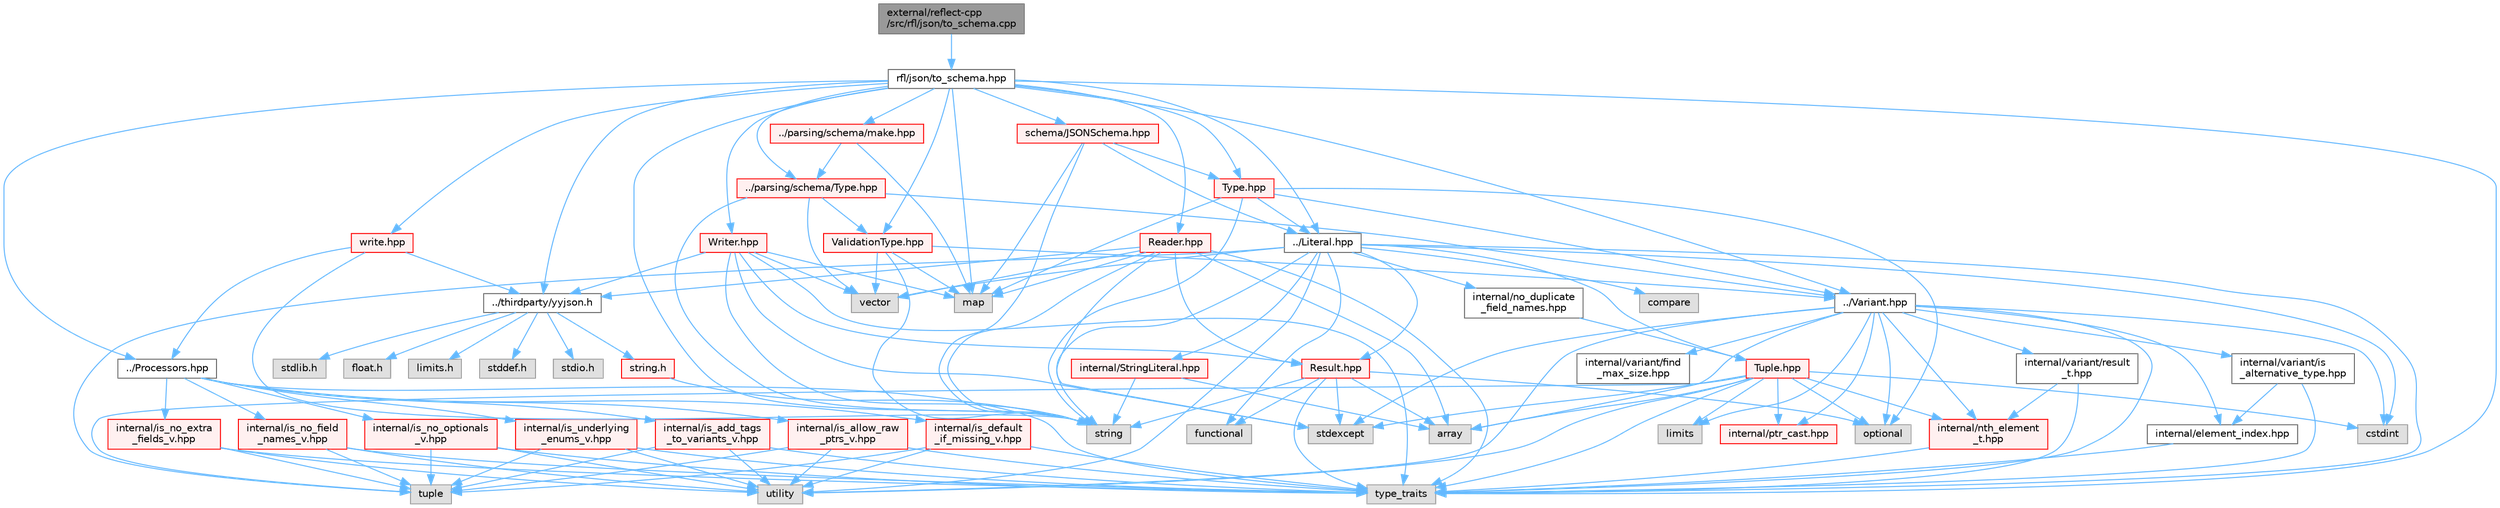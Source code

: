 digraph "external/reflect-cpp/src/rfl/json/to_schema.cpp"
{
 // LATEX_PDF_SIZE
  bgcolor="transparent";
  edge [fontname=Helvetica,fontsize=10,labelfontname=Helvetica,labelfontsize=10];
  node [fontname=Helvetica,fontsize=10,shape=box,height=0.2,width=0.4];
  Node1 [id="Node000001",label="external/reflect-cpp\l/src/rfl/json/to_schema.cpp",height=0.2,width=0.4,color="gray40", fillcolor="grey60", style="filled", fontcolor="black",tooltip=" "];
  Node1 -> Node2 [id="edge1_Node000001_Node000002",color="steelblue1",style="solid",tooltip=" "];
  Node2 [id="Node000002",label="rfl/json/to_schema.hpp",height=0.2,width=0.4,color="grey40", fillcolor="white", style="filled",URL="$json_2to__schema_8hpp.html",tooltip=" "];
  Node2 -> Node3 [id="edge2_Node000002_Node000003",color="steelblue1",style="solid",tooltip=" "];
  Node3 [id="Node000003",label="../thirdparty/yyjson.h",height=0.2,width=0.4,color="grey40", fillcolor="white", style="filled",URL="$yyjson_8h.html",tooltip=" "];
  Node3 -> Node4 [id="edge3_Node000003_Node000004",color="steelblue1",style="solid",tooltip=" "];
  Node4 [id="Node000004",label="float.h",height=0.2,width=0.4,color="grey60", fillcolor="#E0E0E0", style="filled",tooltip=" "];
  Node3 -> Node5 [id="edge4_Node000003_Node000005",color="steelblue1",style="solid",tooltip=" "];
  Node5 [id="Node000005",label="limits.h",height=0.2,width=0.4,color="grey60", fillcolor="#E0E0E0", style="filled",tooltip=" "];
  Node3 -> Node6 [id="edge5_Node000003_Node000006",color="steelblue1",style="solid",tooltip=" "];
  Node6 [id="Node000006",label="stddef.h",height=0.2,width=0.4,color="grey60", fillcolor="#E0E0E0", style="filled",tooltip=" "];
  Node3 -> Node7 [id="edge6_Node000003_Node000007",color="steelblue1",style="solid",tooltip=" "];
  Node7 [id="Node000007",label="stdio.h",height=0.2,width=0.4,color="grey60", fillcolor="#E0E0E0", style="filled",tooltip=" "];
  Node3 -> Node8 [id="edge7_Node000003_Node000008",color="steelblue1",style="solid",tooltip=" "];
  Node8 [id="Node000008",label="stdlib.h",height=0.2,width=0.4,color="grey60", fillcolor="#E0E0E0", style="filled",tooltip=" "];
  Node3 -> Node9 [id="edge8_Node000003_Node000009",color="steelblue1",style="solid",tooltip=" "];
  Node9 [id="Node000009",label="string.h",height=0.2,width=0.4,color="red", fillcolor="#FFF0F0", style="filled",URL="$string_8h.html",tooltip=" "];
  Node9 -> Node10 [id="edge9_Node000009_Node000010",color="steelblue1",style="solid",tooltip=" "];
  Node10 [id="Node000010",label="string",height=0.2,width=0.4,color="grey60", fillcolor="#E0E0E0", style="filled",tooltip=" "];
  Node2 -> Node154 [id="edge10_Node000002_Node000154",color="steelblue1",style="solid",tooltip=" "];
  Node154 [id="Node000154",label="map",height=0.2,width=0.4,color="grey60", fillcolor="#E0E0E0", style="filled",tooltip=" "];
  Node2 -> Node10 [id="edge11_Node000002_Node000010",color="steelblue1",style="solid",tooltip=" "];
  Node2 -> Node65 [id="edge12_Node000002_Node000065",color="steelblue1",style="solid",tooltip=" "];
  Node65 [id="Node000065",label="type_traits",height=0.2,width=0.4,color="grey60", fillcolor="#E0E0E0", style="filled",tooltip=" "];
  Node2 -> Node155 [id="edge13_Node000002_Node000155",color="steelblue1",style="solid",tooltip=" "];
  Node155 [id="Node000155",label="../Literal.hpp",height=0.2,width=0.4,color="grey40", fillcolor="white", style="filled",URL="$_literal_8hpp.html",tooltip=" "];
  Node155 -> Node156 [id="edge14_Node000155_Node000156",color="steelblue1",style="solid",tooltip=" "];
  Node156 [id="Node000156",label="compare",height=0.2,width=0.4,color="grey60", fillcolor="#E0E0E0", style="filled",tooltip=" "];
  Node155 -> Node14 [id="edge15_Node000155_Node000014",color="steelblue1",style="solid",tooltip=" "];
  Node14 [id="Node000014",label="cstdint",height=0.2,width=0.4,color="grey60", fillcolor="#E0E0E0", style="filled",tooltip=" "];
  Node155 -> Node157 [id="edge16_Node000155_Node000157",color="steelblue1",style="solid",tooltip=" "];
  Node157 [id="Node000157",label="functional",height=0.2,width=0.4,color="grey60", fillcolor="#E0E0E0", style="filled",tooltip=" "];
  Node155 -> Node10 [id="edge17_Node000155_Node000010",color="steelblue1",style="solid",tooltip=" "];
  Node155 -> Node158 [id="edge18_Node000155_Node000158",color="steelblue1",style="solid",tooltip=" "];
  Node158 [id="Node000158",label="tuple",height=0.2,width=0.4,color="grey60", fillcolor="#E0E0E0", style="filled",tooltip=" "];
  Node155 -> Node65 [id="edge19_Node000155_Node000065",color="steelblue1",style="solid",tooltip=" "];
  Node155 -> Node61 [id="edge20_Node000155_Node000061",color="steelblue1",style="solid",tooltip=" "];
  Node61 [id="Node000061",label="utility",height=0.2,width=0.4,color="grey60", fillcolor="#E0E0E0", style="filled",tooltip=" "];
  Node155 -> Node159 [id="edge21_Node000155_Node000159",color="steelblue1",style="solid",tooltip=" "];
  Node159 [id="Node000159",label="vector",height=0.2,width=0.4,color="grey60", fillcolor="#E0E0E0", style="filled",tooltip=" "];
  Node155 -> Node160 [id="edge22_Node000155_Node000160",color="steelblue1",style="solid",tooltip=" "];
  Node160 [id="Node000160",label="Result.hpp",height=0.2,width=0.4,color="red", fillcolor="#FFF0F0", style="filled",URL="$_result_8hpp.html",tooltip=" "];
  Node160 -> Node151 [id="edge23_Node000160_Node000151",color="steelblue1",style="solid",tooltip=" "];
  Node151 [id="Node000151",label="array",height=0.2,width=0.4,color="grey60", fillcolor="#E0E0E0", style="filled",tooltip=" "];
  Node160 -> Node157 [id="edge24_Node000160_Node000157",color="steelblue1",style="solid",tooltip=" "];
  Node160 -> Node163 [id="edge25_Node000160_Node000163",color="steelblue1",style="solid",tooltip=" "];
  Node163 [id="Node000163",label="optional",height=0.2,width=0.4,color="grey60", fillcolor="#E0E0E0", style="filled",tooltip=" "];
  Node160 -> Node164 [id="edge26_Node000160_Node000164",color="steelblue1",style="solid",tooltip=" "];
  Node164 [id="Node000164",label="stdexcept",height=0.2,width=0.4,color="grey60", fillcolor="#E0E0E0", style="filled",tooltip=" "];
  Node160 -> Node10 [id="edge27_Node000160_Node000010",color="steelblue1",style="solid",tooltip=" "];
  Node160 -> Node65 [id="edge28_Node000160_Node000065",color="steelblue1",style="solid",tooltip=" "];
  Node155 -> Node165 [id="edge29_Node000155_Node000165",color="steelblue1",style="solid",tooltip=" "];
  Node165 [id="Node000165",label="Tuple.hpp",height=0.2,width=0.4,color="red", fillcolor="#FFF0F0", style="filled",URL="$_tuple_8hpp.html",tooltip=" "];
  Node165 -> Node151 [id="edge30_Node000165_Node000151",color="steelblue1",style="solid",tooltip=" "];
  Node165 -> Node14 [id="edge31_Node000165_Node000014",color="steelblue1",style="solid",tooltip=" "];
  Node165 -> Node167 [id="edge32_Node000165_Node000167",color="steelblue1",style="solid",tooltip=" "];
  Node167 [id="Node000167",label="limits",height=0.2,width=0.4,color="grey60", fillcolor="#E0E0E0", style="filled",tooltip=" "];
  Node165 -> Node163 [id="edge33_Node000165_Node000163",color="steelblue1",style="solid",tooltip=" "];
  Node165 -> Node164 [id="edge34_Node000165_Node000164",color="steelblue1",style="solid",tooltip=" "];
  Node165 -> Node158 [id="edge35_Node000165_Node000158",color="steelblue1",style="solid",tooltip=" "];
  Node165 -> Node65 [id="edge36_Node000165_Node000065",color="steelblue1",style="solid",tooltip=" "];
  Node165 -> Node61 [id="edge37_Node000165_Node000061",color="steelblue1",style="solid",tooltip=" "];
  Node165 -> Node168 [id="edge38_Node000165_Node000168",color="steelblue1",style="solid",tooltip=" "];
  Node168 [id="Node000168",label="internal/nth_element\l_t.hpp",height=0.2,width=0.4,color="red", fillcolor="#FFF0F0", style="filled",URL="$nth__element__t_8hpp.html",tooltip=" "];
  Node168 -> Node65 [id="edge39_Node000168_Node000065",color="steelblue1",style="solid",tooltip=" "];
  Node165 -> Node170 [id="edge40_Node000165_Node000170",color="steelblue1",style="solid",tooltip=" "];
  Node170 [id="Node000170",label="internal/ptr_cast.hpp",height=0.2,width=0.4,color="red", fillcolor="#FFF0F0", style="filled",URL="$ptr__cast_8hpp.html",tooltip=" "];
  Node155 -> Node172 [id="edge41_Node000155_Node000172",color="steelblue1",style="solid",tooltip=" "];
  Node172 [id="Node000172",label="internal/StringLiteral.hpp",height=0.2,width=0.4,color="red", fillcolor="#FFF0F0", style="filled",URL="$_string_literal_8hpp.html",tooltip=" "];
  Node172 -> Node151 [id="edge42_Node000172_Node000151",color="steelblue1",style="solid",tooltip=" "];
  Node172 -> Node10 [id="edge43_Node000172_Node000010",color="steelblue1",style="solid",tooltip=" "];
  Node155 -> Node173 [id="edge44_Node000155_Node000173",color="steelblue1",style="solid",tooltip=" "];
  Node173 [id="Node000173",label="internal/no_duplicate\l_field_names.hpp",height=0.2,width=0.4,color="grey40", fillcolor="white", style="filled",URL="$no__duplicate__field__names_8hpp.html",tooltip=" "];
  Node173 -> Node165 [id="edge45_Node000173_Node000165",color="steelblue1",style="solid",tooltip=" "];
  Node2 -> Node174 [id="edge46_Node000002_Node000174",color="steelblue1",style="solid",tooltip=" "];
  Node174 [id="Node000174",label="../Processors.hpp",height=0.2,width=0.4,color="grey40", fillcolor="white", style="filled",URL="$_processors_8hpp.html",tooltip=" "];
  Node174 -> Node65 [id="edge47_Node000174_Node000065",color="steelblue1",style="solid",tooltip=" "];
  Node174 -> Node175 [id="edge48_Node000174_Node000175",color="steelblue1",style="solid",tooltip=" "];
  Node175 [id="Node000175",label="internal/is_add_tags\l_to_variants_v.hpp",height=0.2,width=0.4,color="red", fillcolor="#FFF0F0", style="filled",URL="$is__add__tags__to__variants__v_8hpp.html",tooltip=" "];
  Node175 -> Node158 [id="edge49_Node000175_Node000158",color="steelblue1",style="solid",tooltip=" "];
  Node175 -> Node65 [id="edge50_Node000175_Node000065",color="steelblue1",style="solid",tooltip=" "];
  Node175 -> Node61 [id="edge51_Node000175_Node000061",color="steelblue1",style="solid",tooltip=" "];
  Node174 -> Node177 [id="edge52_Node000174_Node000177",color="steelblue1",style="solid",tooltip=" "];
  Node177 [id="Node000177",label="internal/is_allow_raw\l_ptrs_v.hpp",height=0.2,width=0.4,color="red", fillcolor="#FFF0F0", style="filled",URL="$is__allow__raw__ptrs__v_8hpp.html",tooltip=" "];
  Node177 -> Node158 [id="edge53_Node000177_Node000158",color="steelblue1",style="solid",tooltip=" "];
  Node177 -> Node65 [id="edge54_Node000177_Node000065",color="steelblue1",style="solid",tooltip=" "];
  Node177 -> Node61 [id="edge55_Node000177_Node000061",color="steelblue1",style="solid",tooltip=" "];
  Node174 -> Node179 [id="edge56_Node000174_Node000179",color="steelblue1",style="solid",tooltip=" "];
  Node179 [id="Node000179",label="internal/is_default\l_if_missing_v.hpp",height=0.2,width=0.4,color="red", fillcolor="#FFF0F0", style="filled",URL="$is__default__if__missing__v_8hpp.html",tooltip=" "];
  Node179 -> Node158 [id="edge57_Node000179_Node000158",color="steelblue1",style="solid",tooltip=" "];
  Node179 -> Node65 [id="edge58_Node000179_Node000065",color="steelblue1",style="solid",tooltip=" "];
  Node179 -> Node61 [id="edge59_Node000179_Node000061",color="steelblue1",style="solid",tooltip=" "];
  Node174 -> Node181 [id="edge60_Node000174_Node000181",color="steelblue1",style="solid",tooltip=" "];
  Node181 [id="Node000181",label="internal/is_no_extra\l_fields_v.hpp",height=0.2,width=0.4,color="red", fillcolor="#FFF0F0", style="filled",URL="$is__no__extra__fields__v_8hpp.html",tooltip=" "];
  Node181 -> Node158 [id="edge61_Node000181_Node000158",color="steelblue1",style="solid",tooltip=" "];
  Node181 -> Node65 [id="edge62_Node000181_Node000065",color="steelblue1",style="solid",tooltip=" "];
  Node181 -> Node61 [id="edge63_Node000181_Node000061",color="steelblue1",style="solid",tooltip=" "];
  Node174 -> Node183 [id="edge64_Node000174_Node000183",color="steelblue1",style="solid",tooltip=" "];
  Node183 [id="Node000183",label="internal/is_no_field\l_names_v.hpp",height=0.2,width=0.4,color="red", fillcolor="#FFF0F0", style="filled",URL="$is__no__field__names__v_8hpp.html",tooltip=" "];
  Node183 -> Node158 [id="edge65_Node000183_Node000158",color="steelblue1",style="solid",tooltip=" "];
  Node183 -> Node65 [id="edge66_Node000183_Node000065",color="steelblue1",style="solid",tooltip=" "];
  Node183 -> Node61 [id="edge67_Node000183_Node000061",color="steelblue1",style="solid",tooltip=" "];
  Node174 -> Node185 [id="edge68_Node000174_Node000185",color="steelblue1",style="solid",tooltip=" "];
  Node185 [id="Node000185",label="internal/is_no_optionals\l_v.hpp",height=0.2,width=0.4,color="red", fillcolor="#FFF0F0", style="filled",URL="$is__no__optionals__v_8hpp.html",tooltip=" "];
  Node185 -> Node158 [id="edge69_Node000185_Node000158",color="steelblue1",style="solid",tooltip=" "];
  Node185 -> Node65 [id="edge70_Node000185_Node000065",color="steelblue1",style="solid",tooltip=" "];
  Node185 -> Node61 [id="edge71_Node000185_Node000061",color="steelblue1",style="solid",tooltip=" "];
  Node174 -> Node187 [id="edge72_Node000174_Node000187",color="steelblue1",style="solid",tooltip=" "];
  Node187 [id="Node000187",label="internal/is_underlying\l_enums_v.hpp",height=0.2,width=0.4,color="red", fillcolor="#FFF0F0", style="filled",URL="$is__underlying__enums__v_8hpp.html",tooltip=" "];
  Node187 -> Node158 [id="edge73_Node000187_Node000158",color="steelblue1",style="solid",tooltip=" "];
  Node187 -> Node65 [id="edge74_Node000187_Node000065",color="steelblue1",style="solid",tooltip=" "];
  Node187 -> Node61 [id="edge75_Node000187_Node000061",color="steelblue1",style="solid",tooltip=" "];
  Node2 -> Node189 [id="edge76_Node000002_Node000189",color="steelblue1",style="solid",tooltip=" "];
  Node189 [id="Node000189",label="../Variant.hpp",height=0.2,width=0.4,color="grey40", fillcolor="white", style="filled",URL="$_variant_8hpp.html",tooltip=" "];
  Node189 -> Node151 [id="edge77_Node000189_Node000151",color="steelblue1",style="solid",tooltip=" "];
  Node189 -> Node14 [id="edge78_Node000189_Node000014",color="steelblue1",style="solid",tooltip=" "];
  Node189 -> Node167 [id="edge79_Node000189_Node000167",color="steelblue1",style="solid",tooltip=" "];
  Node189 -> Node163 [id="edge80_Node000189_Node000163",color="steelblue1",style="solid",tooltip=" "];
  Node189 -> Node164 [id="edge81_Node000189_Node000164",color="steelblue1",style="solid",tooltip=" "];
  Node189 -> Node65 [id="edge82_Node000189_Node000065",color="steelblue1",style="solid",tooltip=" "];
  Node189 -> Node61 [id="edge83_Node000189_Node000061",color="steelblue1",style="solid",tooltip=" "];
  Node189 -> Node190 [id="edge84_Node000189_Node000190",color="steelblue1",style="solid",tooltip=" "];
  Node190 [id="Node000190",label="internal/element_index.hpp",height=0.2,width=0.4,color="grey40", fillcolor="white", style="filled",URL="$element__index_8hpp.html",tooltip=" "];
  Node190 -> Node65 [id="edge85_Node000190_Node000065",color="steelblue1",style="solid",tooltip=" "];
  Node189 -> Node168 [id="edge86_Node000189_Node000168",color="steelblue1",style="solid",tooltip=" "];
  Node189 -> Node191 [id="edge87_Node000189_Node000191",color="steelblue1",style="solid",tooltip=" "];
  Node191 [id="Node000191",label="internal/variant/find\l_max_size.hpp",height=0.2,width=0.4,color="grey40", fillcolor="white", style="filled",URL="$find__max__size_8hpp.html",tooltip=" "];
  Node189 -> Node192 [id="edge88_Node000189_Node000192",color="steelblue1",style="solid",tooltip=" "];
  Node192 [id="Node000192",label="internal/variant/is\l_alternative_type.hpp",height=0.2,width=0.4,color="grey40", fillcolor="white", style="filled",URL="$is__alternative__type_8hpp.html",tooltip=" "];
  Node192 -> Node65 [id="edge89_Node000192_Node000065",color="steelblue1",style="solid",tooltip=" "];
  Node192 -> Node190 [id="edge90_Node000192_Node000190",color="steelblue1",style="solid",tooltip=" "];
  Node189 -> Node193 [id="edge91_Node000189_Node000193",color="steelblue1",style="solid",tooltip=" "];
  Node193 [id="Node000193",label="internal/variant/result\l_t.hpp",height=0.2,width=0.4,color="grey40", fillcolor="white", style="filled",URL="$result__t_8hpp.html",tooltip=" "];
  Node193 -> Node65 [id="edge92_Node000193_Node000065",color="steelblue1",style="solid",tooltip=" "];
  Node193 -> Node168 [id="edge93_Node000193_Node000168",color="steelblue1",style="solid",tooltip=" "];
  Node189 -> Node170 [id="edge94_Node000189_Node000170",color="steelblue1",style="solid",tooltip=" "];
  Node2 -> Node194 [id="edge95_Node000002_Node000194",color="steelblue1",style="solid",tooltip=" "];
  Node194 [id="Node000194",label="../parsing/schema/Type.hpp",height=0.2,width=0.4,color="red", fillcolor="#FFF0F0", style="filled",URL="$parsing_2schema_2_type_8hpp.html",tooltip=" "];
  Node194 -> Node10 [id="edge96_Node000194_Node000010",color="steelblue1",style="solid",tooltip=" "];
  Node194 -> Node159 [id="edge97_Node000194_Node000159",color="steelblue1",style="solid",tooltip=" "];
  Node194 -> Node189 [id="edge98_Node000194_Node000189",color="steelblue1",style="solid",tooltip=" "];
  Node194 -> Node197 [id="edge99_Node000194_Node000197",color="steelblue1",style="solid",tooltip=" "];
  Node197 [id="Node000197",label="ValidationType.hpp",height=0.2,width=0.4,color="red", fillcolor="#FFF0F0", style="filled",URL="$_validation_type_8hpp.html",tooltip=" "];
  Node197 -> Node154 [id="edge100_Node000197_Node000154",color="steelblue1",style="solid",tooltip=" "];
  Node197 -> Node10 [id="edge101_Node000197_Node000010",color="steelblue1",style="solid",tooltip=" "];
  Node197 -> Node159 [id="edge102_Node000197_Node000159",color="steelblue1",style="solid",tooltip=" "];
  Node197 -> Node189 [id="edge103_Node000197_Node000189",color="steelblue1",style="solid",tooltip=" "];
  Node2 -> Node197 [id="edge104_Node000002_Node000197",color="steelblue1",style="solid",tooltip=" "];
  Node2 -> Node198 [id="edge105_Node000002_Node000198",color="steelblue1",style="solid",tooltip=" "];
  Node198 [id="Node000198",label="../parsing/schema/make.hpp",height=0.2,width=0.4,color="red", fillcolor="#FFF0F0", style="filled",URL="$make_8hpp.html",tooltip=" "];
  Node198 -> Node154 [id="edge106_Node000198_Node000154",color="steelblue1",style="solid",tooltip=" "];
  Node198 -> Node194 [id="edge107_Node000198_Node000194",color="steelblue1",style="solid",tooltip=" "];
  Node2 -> Node387 [id="edge108_Node000002_Node000387",color="steelblue1",style="solid",tooltip=" "];
  Node387 [id="Node000387",label="Reader.hpp",height=0.2,width=0.4,color="red", fillcolor="#FFF0F0", style="filled",URL="$json_2_reader_8hpp.html",tooltip=" "];
  Node387 -> Node3 [id="edge109_Node000387_Node000003",color="steelblue1",style="solid",tooltip=" "];
  Node387 -> Node151 [id="edge110_Node000387_Node000151",color="steelblue1",style="solid",tooltip=" "];
  Node387 -> Node154 [id="edge111_Node000387_Node000154",color="steelblue1",style="solid",tooltip=" "];
  Node387 -> Node164 [id="edge112_Node000387_Node000164",color="steelblue1",style="solid",tooltip=" "];
  Node387 -> Node10 [id="edge113_Node000387_Node000010",color="steelblue1",style="solid",tooltip=" "];
  Node387 -> Node65 [id="edge114_Node000387_Node000065",color="steelblue1",style="solid",tooltip=" "];
  Node387 -> Node159 [id="edge115_Node000387_Node000159",color="steelblue1",style="solid",tooltip=" "];
  Node387 -> Node160 [id="edge116_Node000387_Node000160",color="steelblue1",style="solid",tooltip=" "];
  Node2 -> Node389 [id="edge117_Node000002_Node000389",color="steelblue1",style="solid",tooltip=" "];
  Node389 [id="Node000389",label="Writer.hpp",height=0.2,width=0.4,color="red", fillcolor="#FFF0F0", style="filled",URL="$json_2_writer_8hpp.html",tooltip=" "];
  Node389 -> Node3 [id="edge118_Node000389_Node000003",color="steelblue1",style="solid",tooltip=" "];
  Node389 -> Node154 [id="edge119_Node000389_Node000154",color="steelblue1",style="solid",tooltip=" "];
  Node389 -> Node164 [id="edge120_Node000389_Node000164",color="steelblue1",style="solid",tooltip=" "];
  Node389 -> Node10 [id="edge121_Node000389_Node000010",color="steelblue1",style="solid",tooltip=" "];
  Node389 -> Node65 [id="edge122_Node000389_Node000065",color="steelblue1",style="solid",tooltip=" "];
  Node389 -> Node159 [id="edge123_Node000389_Node000159",color="steelblue1",style="solid",tooltip=" "];
  Node389 -> Node160 [id="edge124_Node000389_Node000160",color="steelblue1",style="solid",tooltip=" "];
  Node2 -> Node390 [id="edge125_Node000002_Node000390",color="steelblue1",style="solid",tooltip=" "];
  Node390 [id="Node000390",label="schema/JSONSchema.hpp",height=0.2,width=0.4,color="red", fillcolor="#FFF0F0", style="filled",URL="$_j_s_o_n_schema_8hpp.html",tooltip=" "];
  Node390 -> Node154 [id="edge126_Node000390_Node000154",color="steelblue1",style="solid",tooltip=" "];
  Node390 -> Node10 [id="edge127_Node000390_Node000010",color="steelblue1",style="solid",tooltip=" "];
  Node390 -> Node155 [id="edge128_Node000390_Node000155",color="steelblue1",style="solid",tooltip=" "];
  Node390 -> Node391 [id="edge129_Node000390_Node000391",color="steelblue1",style="solid",tooltip=" "];
  Node391 [id="Node000391",label="Type.hpp",height=0.2,width=0.4,color="red", fillcolor="#FFF0F0", style="filled",URL="$json_2schema_2_type_8hpp.html",tooltip=" "];
  Node391 -> Node154 [id="edge130_Node000391_Node000154",color="steelblue1",style="solid",tooltip=" "];
  Node391 -> Node163 [id="edge131_Node000391_Node000163",color="steelblue1",style="solid",tooltip=" "];
  Node391 -> Node10 [id="edge132_Node000391_Node000010",color="steelblue1",style="solid",tooltip=" "];
  Node391 -> Node155 [id="edge133_Node000391_Node000155",color="steelblue1",style="solid",tooltip=" "];
  Node391 -> Node189 [id="edge134_Node000391_Node000189",color="steelblue1",style="solid",tooltip=" "];
  Node2 -> Node391 [id="edge135_Node000002_Node000391",color="steelblue1",style="solid",tooltip=" "];
  Node2 -> Node392 [id="edge136_Node000002_Node000392",color="steelblue1",style="solid",tooltip=" "];
  Node392 [id="Node000392",label="write.hpp",height=0.2,width=0.4,color="red", fillcolor="#FFF0F0", style="filled",URL="$json_2write_8hpp.html",tooltip=" "];
  Node392 -> Node3 [id="edge137_Node000392_Node000003",color="steelblue1",style="solid",tooltip=" "];
  Node392 -> Node10 [id="edge138_Node000392_Node000010",color="steelblue1",style="solid",tooltip=" "];
  Node392 -> Node174 [id="edge139_Node000392_Node000174",color="steelblue1",style="solid",tooltip=" "];
}
